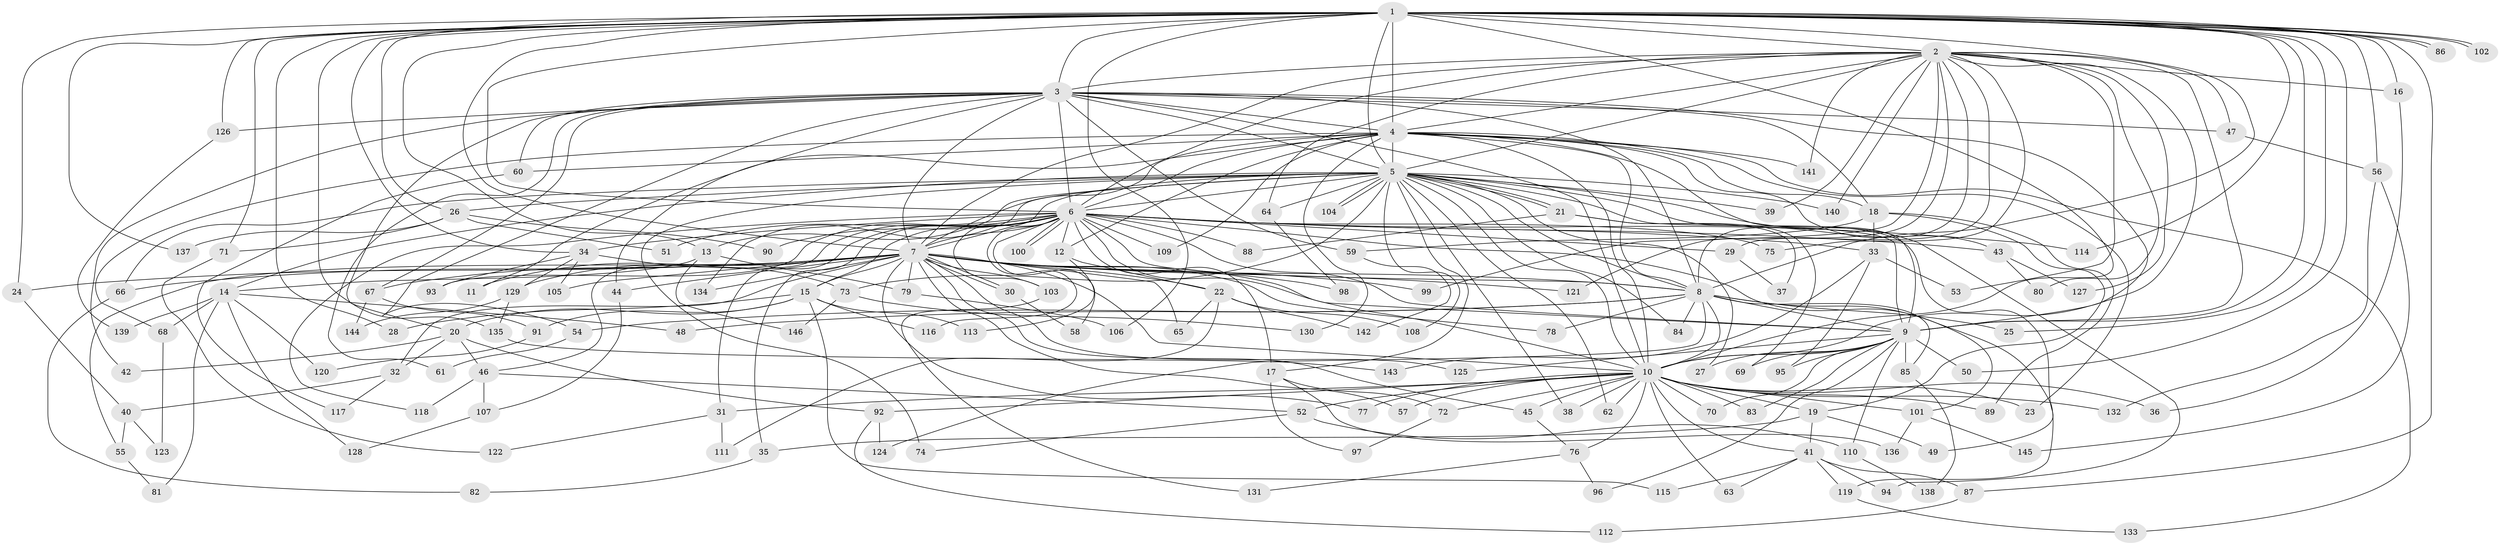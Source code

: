 // coarse degree distribution, {24: 0.016666666666666666, 10: 0.016666666666666666, 15: 0.016666666666666666, 12: 0.016666666666666666, 23: 0.016666666666666666, 26: 0.016666666666666666, 13: 0.03333333333333333, 22: 0.016666666666666666, 9: 0.03333333333333333, 5: 0.13333333333333333, 3: 0.1, 4: 0.08333333333333333, 8: 0.016666666666666666, 7: 0.05, 11: 0.016666666666666666, 6: 0.05, 2: 0.3333333333333333, 1: 0.03333333333333333}
// Generated by graph-tools (version 1.1) at 2025/49/03/04/25 22:49:34]
// undirected, 146 vertices, 317 edges
graph export_dot {
  node [color=gray90,style=filled];
  1;
  2;
  3;
  4;
  5;
  6;
  7;
  8;
  9;
  10;
  11;
  12;
  13;
  14;
  15;
  16;
  17;
  18;
  19;
  20;
  21;
  22;
  23;
  24;
  25;
  26;
  27;
  28;
  29;
  30;
  31;
  32;
  33;
  34;
  35;
  36;
  37;
  38;
  39;
  40;
  41;
  42;
  43;
  44;
  45;
  46;
  47;
  48;
  49;
  50;
  51;
  52;
  53;
  54;
  55;
  56;
  57;
  58;
  59;
  60;
  61;
  62;
  63;
  64;
  65;
  66;
  67;
  68;
  69;
  70;
  71;
  72;
  73;
  74;
  75;
  76;
  77;
  78;
  79;
  80;
  81;
  82;
  83;
  84;
  85;
  86;
  87;
  88;
  89;
  90;
  91;
  92;
  93;
  94;
  95;
  96;
  97;
  98;
  99;
  100;
  101;
  102;
  103;
  104;
  105;
  106;
  107;
  108;
  109;
  110;
  111;
  112;
  113;
  114;
  115;
  116;
  117;
  118;
  119;
  120;
  121;
  122;
  123;
  124;
  125;
  126;
  127;
  128;
  129;
  130;
  131;
  132;
  133;
  134;
  135;
  136;
  137;
  138;
  139;
  140;
  141;
  142;
  143;
  144;
  145;
  146;
  1 -- 2;
  1 -- 3;
  1 -- 4;
  1 -- 5;
  1 -- 6;
  1 -- 7;
  1 -- 8;
  1 -- 9;
  1 -- 10;
  1 -- 13;
  1 -- 16;
  1 -- 24;
  1 -- 25;
  1 -- 26;
  1 -- 28;
  1 -- 34;
  1 -- 50;
  1 -- 56;
  1 -- 71;
  1 -- 86;
  1 -- 86;
  1 -- 87;
  1 -- 102;
  1 -- 102;
  1 -- 106;
  1 -- 114;
  1 -- 126;
  1 -- 135;
  1 -- 137;
  2 -- 3;
  2 -- 4;
  2 -- 5;
  2 -- 6;
  2 -- 7;
  2 -- 8;
  2 -- 9;
  2 -- 10;
  2 -- 16;
  2 -- 29;
  2 -- 39;
  2 -- 47;
  2 -- 53;
  2 -- 64;
  2 -- 75;
  2 -- 80;
  2 -- 99;
  2 -- 121;
  2 -- 127;
  2 -- 140;
  2 -- 141;
  3 -- 4;
  3 -- 5;
  3 -- 6;
  3 -- 7;
  3 -- 8;
  3 -- 9;
  3 -- 10;
  3 -- 11;
  3 -- 18;
  3 -- 20;
  3 -- 42;
  3 -- 47;
  3 -- 54;
  3 -- 59;
  3 -- 60;
  3 -- 61;
  3 -- 67;
  3 -- 126;
  4 -- 5;
  4 -- 6;
  4 -- 7;
  4 -- 8;
  4 -- 9;
  4 -- 10;
  4 -- 12;
  4 -- 18;
  4 -- 23;
  4 -- 43;
  4 -- 44;
  4 -- 60;
  4 -- 68;
  4 -- 109;
  4 -- 130;
  4 -- 133;
  4 -- 141;
  5 -- 6;
  5 -- 7;
  5 -- 8;
  5 -- 9;
  5 -- 10;
  5 -- 13;
  5 -- 14;
  5 -- 17;
  5 -- 21;
  5 -- 21;
  5 -- 26;
  5 -- 27;
  5 -- 38;
  5 -- 39;
  5 -- 49;
  5 -- 62;
  5 -- 64;
  5 -- 66;
  5 -- 73;
  5 -- 74;
  5 -- 84;
  5 -- 94;
  5 -- 104;
  5 -- 104;
  5 -- 108;
  5 -- 134;
  5 -- 140;
  6 -- 7;
  6 -- 8;
  6 -- 9;
  6 -- 10;
  6 -- 12;
  6 -- 15;
  6 -- 17;
  6 -- 29;
  6 -- 31;
  6 -- 33;
  6 -- 34;
  6 -- 35;
  6 -- 43;
  6 -- 46;
  6 -- 51;
  6 -- 58;
  6 -- 75;
  6 -- 88;
  6 -- 90;
  6 -- 93;
  6 -- 100;
  6 -- 100;
  6 -- 101;
  6 -- 103;
  6 -- 109;
  6 -- 114;
  6 -- 116;
  6 -- 118;
  7 -- 8;
  7 -- 9;
  7 -- 10;
  7 -- 11;
  7 -- 15;
  7 -- 22;
  7 -- 24;
  7 -- 30;
  7 -- 30;
  7 -- 32;
  7 -- 44;
  7 -- 45;
  7 -- 55;
  7 -- 57;
  7 -- 65;
  7 -- 66;
  7 -- 67;
  7 -- 77;
  7 -- 78;
  7 -- 79;
  7 -- 98;
  7 -- 99;
  7 -- 103;
  7 -- 105;
  7 -- 121;
  7 -- 125;
  7 -- 129;
  7 -- 134;
  8 -- 9;
  8 -- 10;
  8 -- 25;
  8 -- 48;
  8 -- 54;
  8 -- 78;
  8 -- 84;
  8 -- 85;
  8 -- 119;
  8 -- 124;
  9 -- 10;
  9 -- 27;
  9 -- 50;
  9 -- 69;
  9 -- 70;
  9 -- 83;
  9 -- 85;
  9 -- 95;
  9 -- 96;
  9 -- 110;
  9 -- 125;
  10 -- 19;
  10 -- 23;
  10 -- 31;
  10 -- 36;
  10 -- 38;
  10 -- 41;
  10 -- 45;
  10 -- 52;
  10 -- 57;
  10 -- 62;
  10 -- 63;
  10 -- 70;
  10 -- 72;
  10 -- 76;
  10 -- 77;
  10 -- 83;
  10 -- 89;
  10 -- 92;
  10 -- 101;
  10 -- 132;
  12 -- 22;
  12 -- 113;
  13 -- 14;
  13 -- 79;
  13 -- 146;
  14 -- 48;
  14 -- 68;
  14 -- 81;
  14 -- 120;
  14 -- 128;
  14 -- 139;
  15 -- 20;
  15 -- 28;
  15 -- 91;
  15 -- 113;
  15 -- 115;
  15 -- 116;
  16 -- 36;
  17 -- 72;
  17 -- 97;
  17 -- 136;
  18 -- 19;
  18 -- 33;
  18 -- 59;
  18 -- 89;
  19 -- 35;
  19 -- 41;
  19 -- 49;
  20 -- 32;
  20 -- 42;
  20 -- 46;
  20 -- 92;
  21 -- 37;
  21 -- 69;
  21 -- 88;
  22 -- 65;
  22 -- 108;
  22 -- 111;
  22 -- 142;
  24 -- 40;
  26 -- 51;
  26 -- 71;
  26 -- 90;
  26 -- 137;
  29 -- 37;
  30 -- 58;
  31 -- 111;
  31 -- 122;
  32 -- 40;
  32 -- 117;
  33 -- 53;
  33 -- 95;
  33 -- 143;
  34 -- 73;
  34 -- 93;
  34 -- 105;
  34 -- 129;
  35 -- 82;
  40 -- 55;
  40 -- 123;
  41 -- 63;
  41 -- 87;
  41 -- 94;
  41 -- 115;
  41 -- 119;
  43 -- 80;
  43 -- 127;
  44 -- 107;
  45 -- 76;
  46 -- 52;
  46 -- 107;
  46 -- 118;
  47 -- 56;
  52 -- 74;
  52 -- 110;
  54 -- 61;
  55 -- 81;
  56 -- 132;
  56 -- 145;
  59 -- 142;
  60 -- 117;
  64 -- 98;
  66 -- 82;
  67 -- 91;
  67 -- 144;
  68 -- 123;
  71 -- 122;
  72 -- 97;
  73 -- 130;
  73 -- 146;
  76 -- 96;
  76 -- 131;
  79 -- 106;
  85 -- 138;
  87 -- 112;
  91 -- 120;
  92 -- 112;
  92 -- 124;
  101 -- 136;
  101 -- 145;
  103 -- 131;
  107 -- 128;
  110 -- 138;
  119 -- 133;
  126 -- 139;
  129 -- 135;
  129 -- 144;
  135 -- 143;
}
